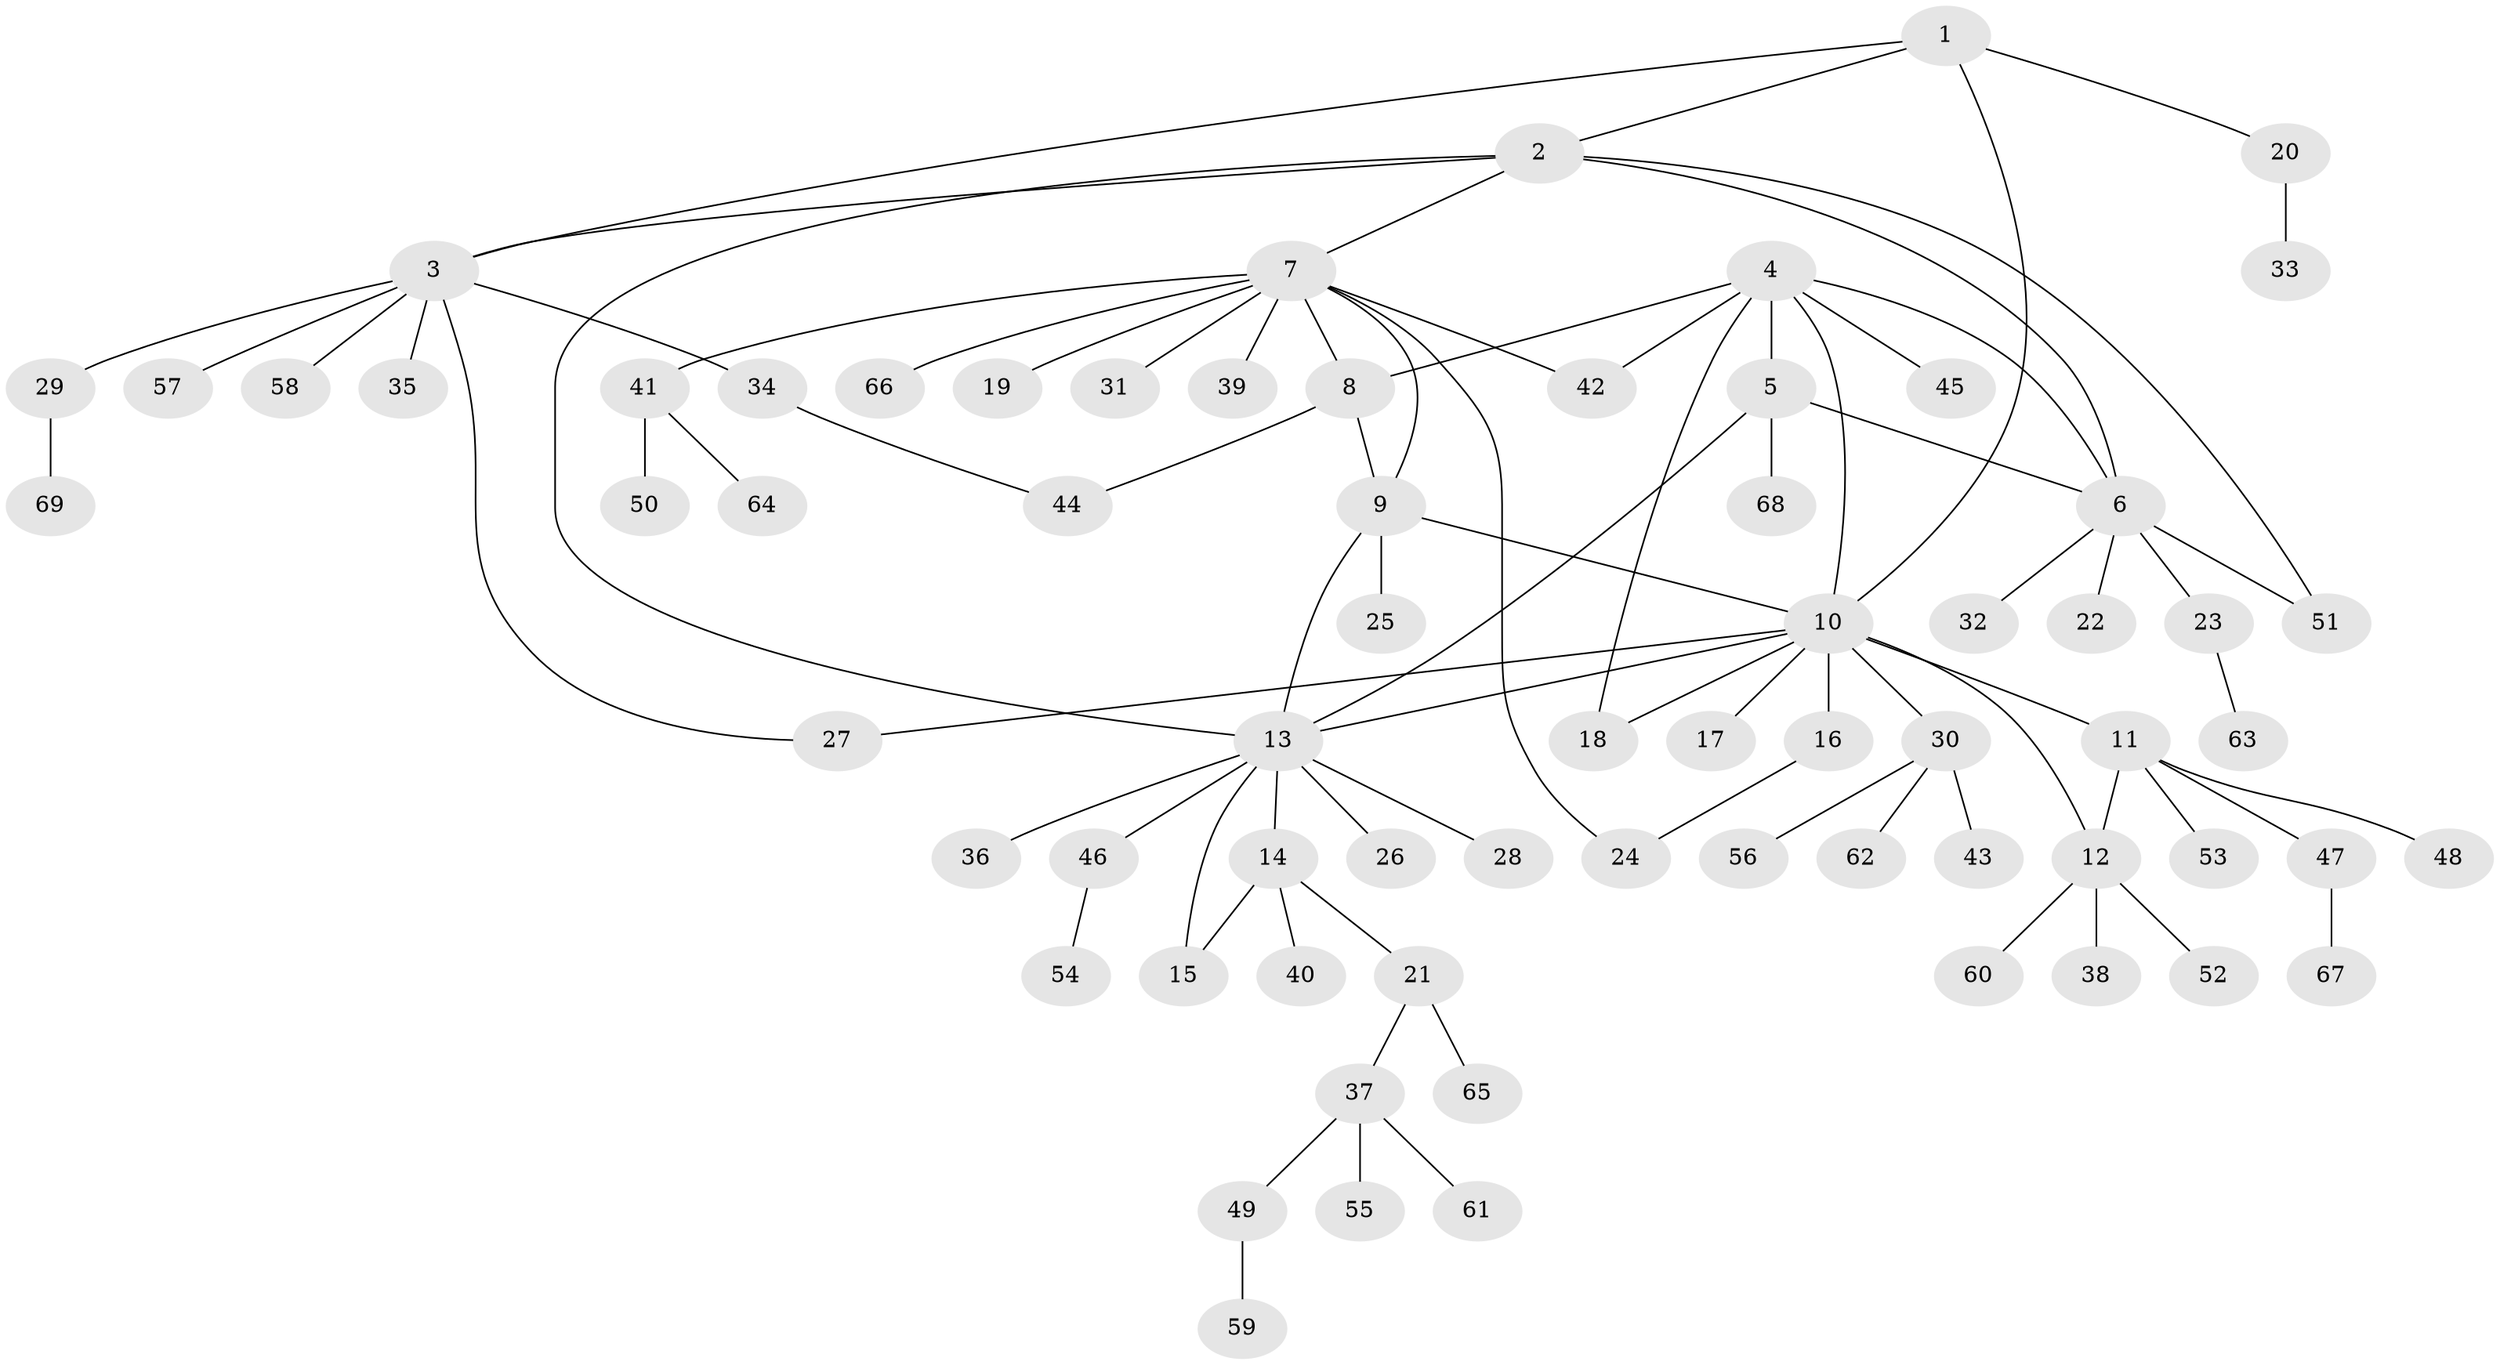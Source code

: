 // coarse degree distribution, {6: 0.05, 2: 0.05, 1: 0.85, 13: 0.05}
// Generated by graph-tools (version 1.1) at 2025/59/03/04/25 21:59:03]
// undirected, 69 vertices, 85 edges
graph export_dot {
graph [start="1"]
  node [color=gray90,style=filled];
  1;
  2;
  3;
  4;
  5;
  6;
  7;
  8;
  9;
  10;
  11;
  12;
  13;
  14;
  15;
  16;
  17;
  18;
  19;
  20;
  21;
  22;
  23;
  24;
  25;
  26;
  27;
  28;
  29;
  30;
  31;
  32;
  33;
  34;
  35;
  36;
  37;
  38;
  39;
  40;
  41;
  42;
  43;
  44;
  45;
  46;
  47;
  48;
  49;
  50;
  51;
  52;
  53;
  54;
  55;
  56;
  57;
  58;
  59;
  60;
  61;
  62;
  63;
  64;
  65;
  66;
  67;
  68;
  69;
  1 -- 2;
  1 -- 3;
  1 -- 10;
  1 -- 20;
  2 -- 3;
  2 -- 6;
  2 -- 7;
  2 -- 13;
  2 -- 51;
  3 -- 27;
  3 -- 29;
  3 -- 34;
  3 -- 35;
  3 -- 57;
  3 -- 58;
  4 -- 5;
  4 -- 6;
  4 -- 8;
  4 -- 10;
  4 -- 18;
  4 -- 42;
  4 -- 45;
  5 -- 6;
  5 -- 13;
  5 -- 68;
  6 -- 22;
  6 -- 23;
  6 -- 32;
  6 -- 51;
  7 -- 8;
  7 -- 9;
  7 -- 19;
  7 -- 24;
  7 -- 31;
  7 -- 39;
  7 -- 41;
  7 -- 42;
  7 -- 66;
  8 -- 9;
  8 -- 44;
  9 -- 10;
  9 -- 13;
  9 -- 25;
  10 -- 11;
  10 -- 12;
  10 -- 13;
  10 -- 16;
  10 -- 17;
  10 -- 18;
  10 -- 27;
  10 -- 30;
  11 -- 12;
  11 -- 47;
  11 -- 48;
  11 -- 53;
  12 -- 38;
  12 -- 52;
  12 -- 60;
  13 -- 14;
  13 -- 15;
  13 -- 26;
  13 -- 28;
  13 -- 36;
  13 -- 46;
  14 -- 15;
  14 -- 21;
  14 -- 40;
  16 -- 24;
  20 -- 33;
  21 -- 37;
  21 -- 65;
  23 -- 63;
  29 -- 69;
  30 -- 43;
  30 -- 56;
  30 -- 62;
  34 -- 44;
  37 -- 49;
  37 -- 55;
  37 -- 61;
  41 -- 50;
  41 -- 64;
  46 -- 54;
  47 -- 67;
  49 -- 59;
}
